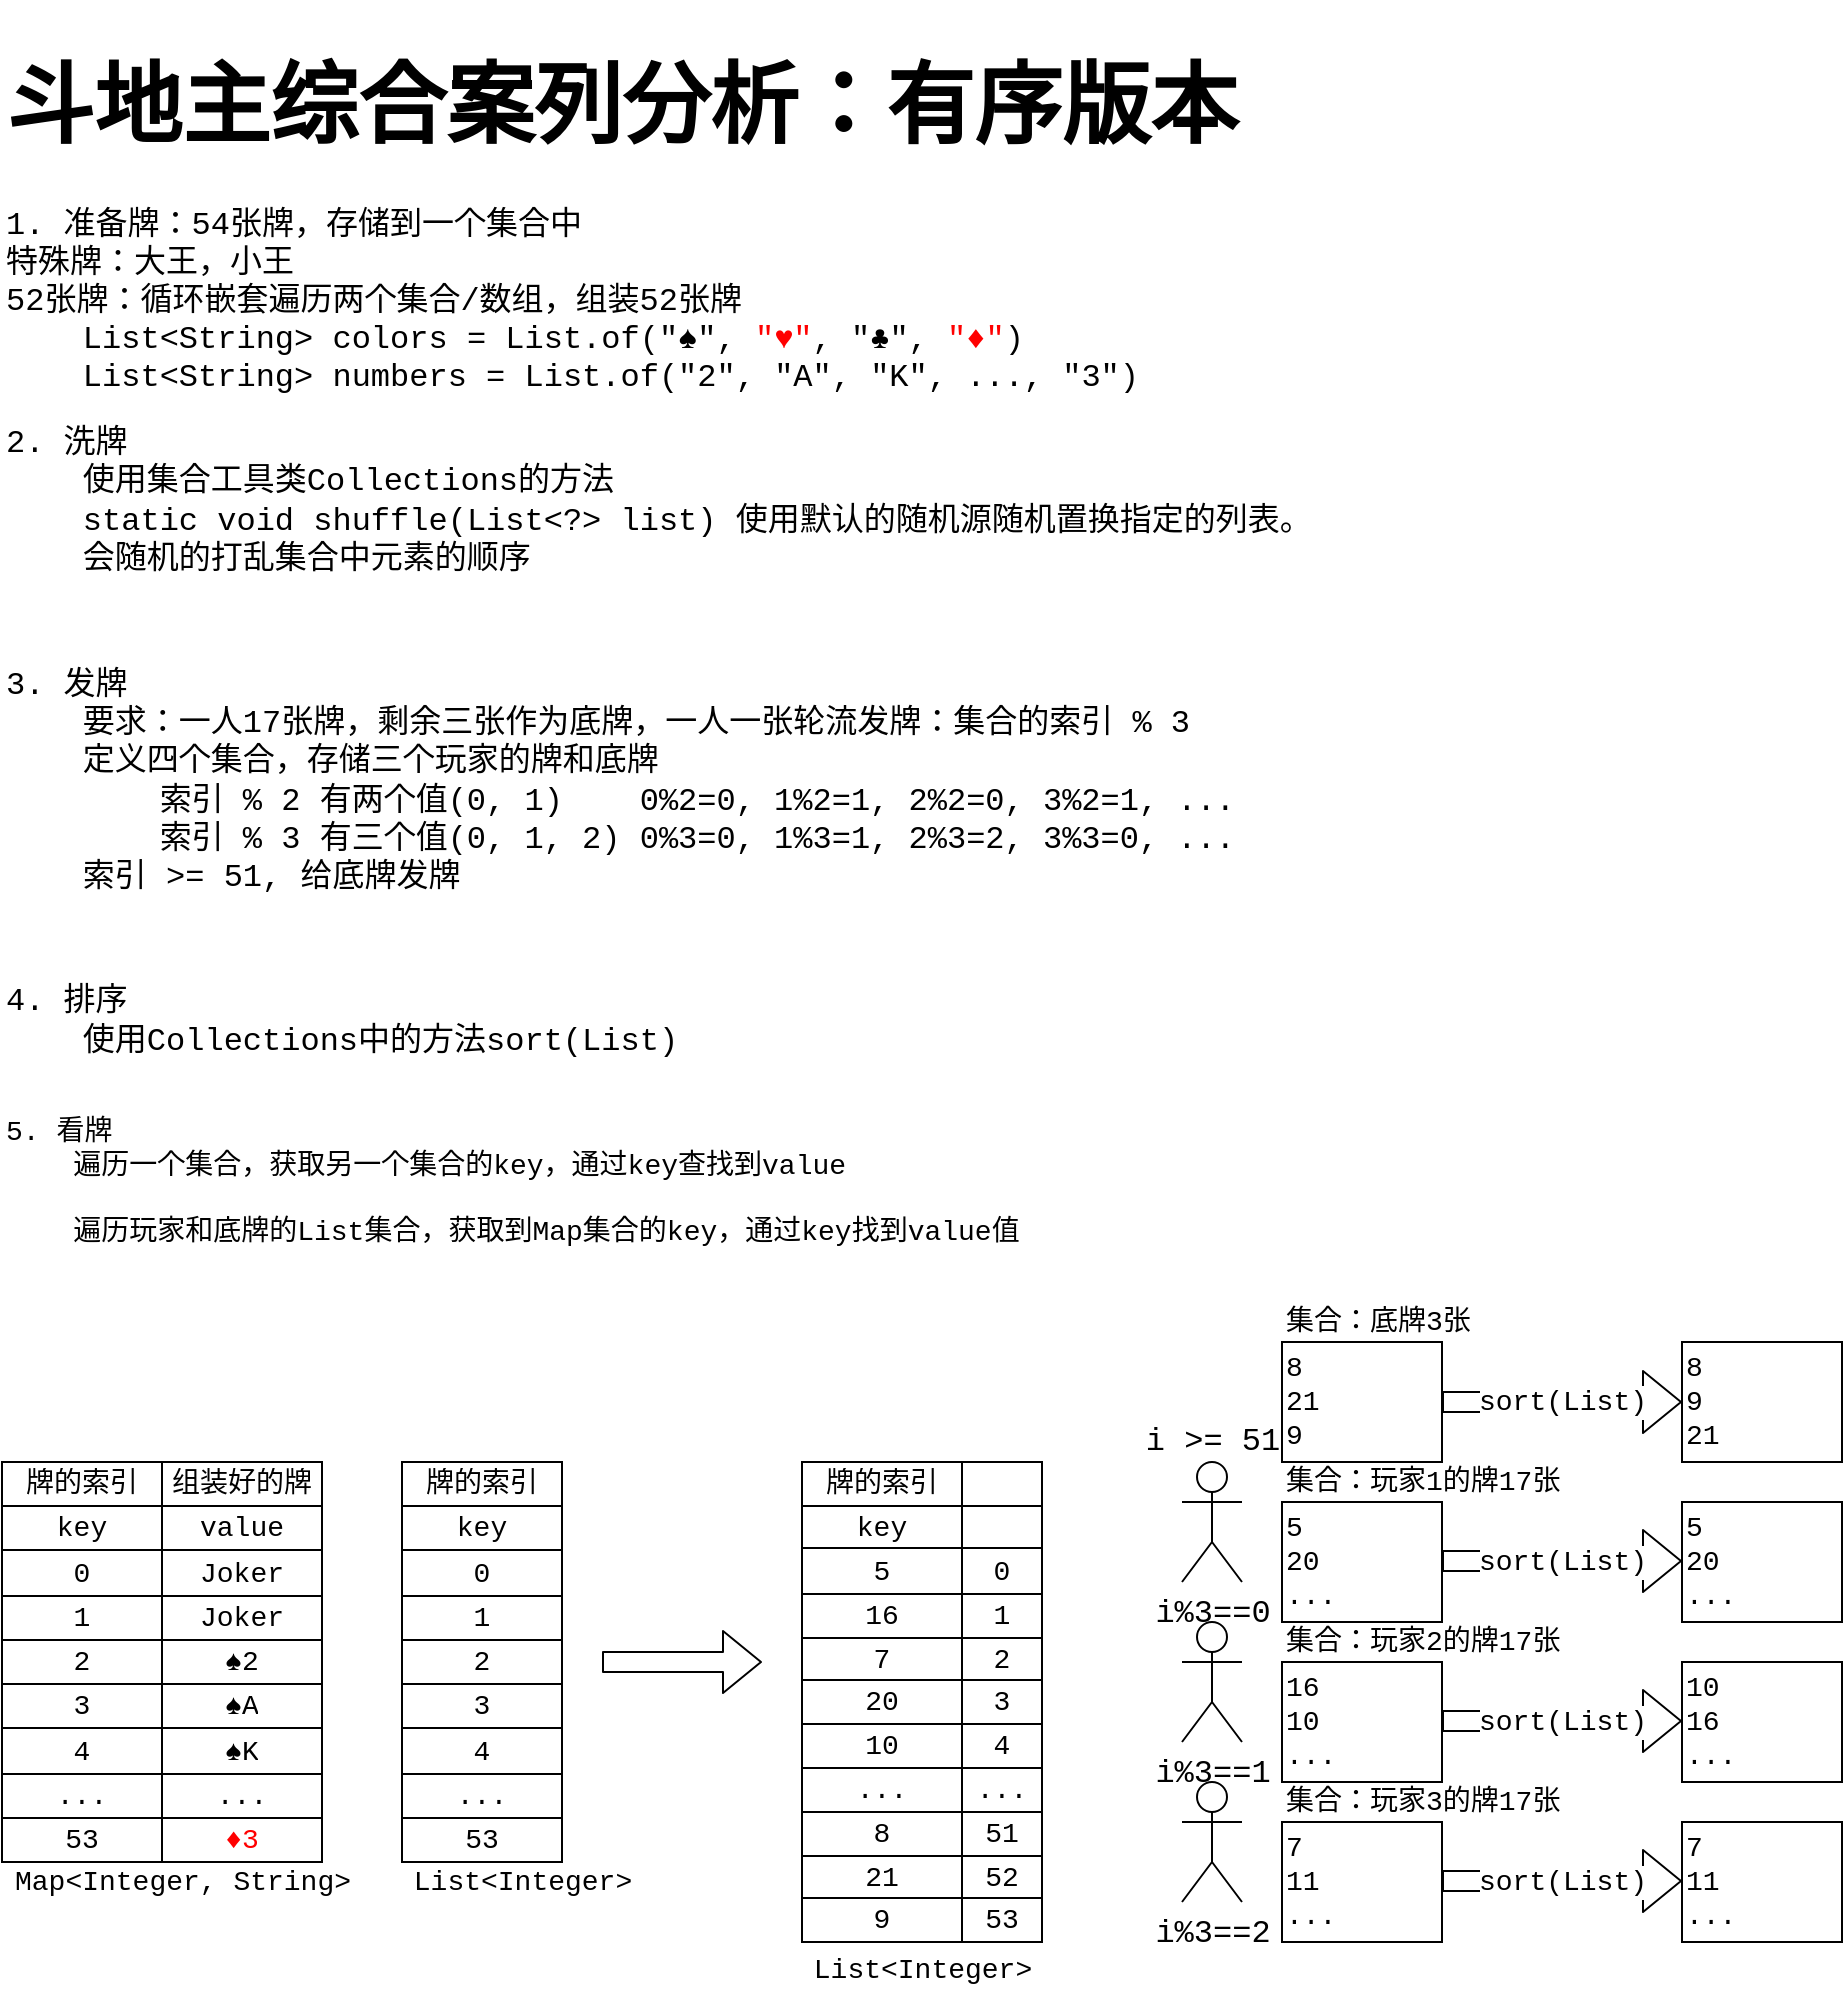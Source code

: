 <mxfile version="13.6.2" type="device"><diagram id="48zxsGtyBOkzKs_Y3Fui" name="Page-1"><mxGraphModel dx="1531" dy="1546" grid="1" gridSize="10" guides="1" tooltips="1" connect="1" arrows="1" fold="1" page="0" pageScale="1" pageWidth="1100" pageHeight="850" math="0" shadow="0"><root><mxCell id="0"/><mxCell id="1" parent="0"/><mxCell id="RJ-W_Q_6bkBDi4URtywZ-1" value="&lt;h1&gt;斗地主综合案列分析：有序版本&lt;/h1&gt;" style="text;html=1;align=left;verticalAlign=middle;resizable=0;points=[];autosize=1;fontFamily=Courier New;fontSize=22;fontStyle=1;glass=0;sketch=0;shadow=0;horizontal=1;" parent="1" vertex="1"><mxGeometry width="640" height="90" as="geometry"/></mxCell><mxCell id="RJ-W_Q_6bkBDi4URtywZ-5" value="1. 准备牌：54张牌，存储到一个集合中&lt;br&gt;特殊牌：大王，小王&lt;br&gt;52张牌：循环嵌套遍历两个集合/数组，组装52张牌&lt;br&gt;&amp;nbsp; &amp;nbsp; List&amp;lt;String&amp;gt; colors = List.of(&quot;♠&quot;,&amp;nbsp;&lt;span style=&quot;color: rgb(255 , 0 , 0)&quot;&gt;&quot;&lt;/span&gt;&lt;font color=&quot;#ff0000&quot;&gt;♥&quot;&lt;/font&gt;, &quot;♣&quot;,&amp;nbsp;&lt;span style=&quot;color: rgb(255 , 0 , 0)&quot;&gt;&quot;&lt;/span&gt;&lt;font color=&quot;#ff0000&quot;&gt;♦&quot;&lt;/font&gt;)&lt;font color=&quot;#ff0000&quot;&gt;&lt;br&gt;&lt;/font&gt;&amp;nbsp; &amp;nbsp; List&amp;lt;String&amp;gt; numbers = List.of(&quot;2&quot;, &quot;A&quot;, &quot;K&quot;, ..., &quot;3&quot;)&amp;nbsp;" style="text;html=1;align=left;verticalAlign=middle;resizable=0;points=[];autosize=1;fontSize=16;fontFamily=Courier New;horizontal=1;" parent="1" vertex="1"><mxGeometry y="90" width="590" height="100" as="geometry"/></mxCell><mxCell id="RJ-W_Q_6bkBDi4URtywZ-10" value="2. 洗牌&lt;br&gt;&amp;nbsp; &amp;nbsp; 使用集合工具类Collections的方法&lt;br&gt;&amp;nbsp; &amp;nbsp; static void shuffle​(List&amp;lt;?&amp;gt; list) 使用默认的随机源随机置换指定的列表。&lt;br&gt;&amp;nbsp; &amp;nbsp; 会随机的打乱集合中元素的顺序&amp;nbsp;&amp;nbsp;" style="text;html=1;align=left;verticalAlign=middle;resizable=0;points=[];autosize=1;fontSize=16;fontFamily=Courier New;" parent="1" vertex="1"><mxGeometry y="200" width="670" height="80" as="geometry"/></mxCell><mxCell id="RJ-W_Q_6bkBDi4URtywZ-11" value="3. 发牌&lt;br&gt;&amp;nbsp; &amp;nbsp; 要求：一人17张牌，剩余三张作为底牌，一人一张轮流发牌：集合的索引 % 3&lt;br&gt;&amp;nbsp; &amp;nbsp; 定义四个集合，存储三个玩家的牌和底牌&lt;br&gt;&amp;nbsp; &amp;nbsp; &amp;nbsp; &amp;nbsp; 索引 % 2 有两个值(0, 1)&amp;nbsp; &amp;nbsp; 0%2=0, 1%2=1, 2%2=0, 3%2=1, ...&lt;br&gt;&amp;nbsp; &amp;nbsp; &amp;nbsp; &amp;nbsp; 索引 % 3 有三个值(0, 1, 2) 0%3=0, 1%3=1, 2%3=2, 3%3=0, ...&lt;br&gt;&amp;nbsp; &amp;nbsp; 索引 &amp;gt;= 51, 给底牌发牌" style="text;html=1;align=left;verticalAlign=middle;resizable=0;points=[];autosize=1;fontSize=16;fontFamily=Courier New;" parent="1" vertex="1"><mxGeometry y="320" width="630" height="120" as="geometry"/></mxCell><mxCell id="RJ-W_Q_6bkBDi4URtywZ-19" value="i%3==0" style="shape=umlActor;verticalLabelPosition=bottom;verticalAlign=top;html=1;outlineConnect=0;rounded=0;shadow=0;glass=0;sketch=0;strokeColor=#000000;fillColor=none;gradientColor=none;fontFamily=Courier New;fontSize=16;align=center;" parent="1" vertex="1"><mxGeometry x="590" y="720" width="30" height="60" as="geometry"/></mxCell><mxCell id="RJ-W_Q_6bkBDi4URtywZ-20" value="i%3==2" style="shape=umlActor;verticalLabelPosition=bottom;verticalAlign=top;html=1;outlineConnect=0;rounded=0;shadow=0;glass=0;sketch=0;strokeColor=#000000;fillColor=none;gradientColor=none;fontFamily=Courier New;fontSize=16;align=center;" parent="1" vertex="1"><mxGeometry x="590" y="880" width="30" height="60" as="geometry"/></mxCell><mxCell id="RJ-W_Q_6bkBDi4URtywZ-21" value="i%3==1" style="shape=umlActor;verticalLabelPosition=bottom;verticalAlign=top;html=1;outlineConnect=0;rounded=0;shadow=0;glass=0;sketch=0;strokeColor=#000000;fillColor=none;gradientColor=none;fontFamily=Courier New;fontSize=16;align=center;horizontal=1;" parent="1" vertex="1"><mxGeometry x="590" y="800" width="30" height="60" as="geometry"/></mxCell><mxCell id="RJ-W_Q_6bkBDi4URtywZ-26" value="i &amp;gt;= 51" style="text;html=1;align=center;verticalAlign=middle;resizable=0;points=[];autosize=1;fontSize=16;fontFamily=Courier New;" parent="1" vertex="1"><mxGeometry x="565" y="700" width="80" height="20" as="geometry"/></mxCell><mxCell id="xlNKxjRm_NaPAkISpx3Q-31" value="Map&amp;lt;Integer, String&amp;gt;" style="text;html=1;align=center;verticalAlign=middle;resizable=0;points=[];autosize=1;fontSize=14;fontFamily=Courier New;" vertex="1" parent="1"><mxGeometry y="920" width="180" height="20" as="geometry"/></mxCell><mxCell id="xlNKxjRm_NaPAkISpx3Q-63" value="List&amp;lt;Integer&amp;gt;" style="text;html=1;align=center;verticalAlign=middle;resizable=0;points=[];autosize=1;fontSize=14;fontFamily=Courier New;" vertex="1" parent="1"><mxGeometry x="200" y="920" width="120" height="20" as="geometry"/></mxCell><mxCell id="xlNKxjRm_NaPAkISpx3Q-93" value="List&amp;lt;Integer&amp;gt;" style="text;html=1;align=center;verticalAlign=middle;resizable=0;points=[];autosize=1;fontSize=14;fontFamily=Courier New;" vertex="1" parent="1"><mxGeometry x="400" y="964" width="120" height="20" as="geometry"/></mxCell><mxCell id="xlNKxjRm_NaPAkISpx3Q-95" value="&lt;div&gt;&lt;span style=&quot;font-size: 16px&quot;&gt;4. 排序&lt;/span&gt;&lt;/div&gt;&lt;span style=&quot;font-size: 16px&quot;&gt;&amp;nbsp; &amp;nbsp; 使用Collections中的方法sort(List)&lt;/span&gt;" style="text;html=1;align=left;verticalAlign=middle;resizable=0;points=[];autosize=1;fontSize=14;fontFamily=Courier New;" vertex="1" parent="1"><mxGeometry y="480" width="350" height="40" as="geometry"/></mxCell><mxCell id="xlNKxjRm_NaPAkISpx3Q-96" value="" style="shape=flexArrow;endArrow=classic;html=1;fontFamily=Courier New;fontSize=14;" edge="1" parent="1"><mxGeometry width="50" height="50" relative="1" as="geometry"><mxPoint x="300" y="820" as="sourcePoint"/><mxPoint x="380" y="820" as="targetPoint"/></mxGeometry></mxCell><mxCell id="xlNKxjRm_NaPAkISpx3Q-98" value="8&lt;br&gt;21&lt;br&gt;9" style="rounded=0;whiteSpace=wrap;html=1;fontFamily=Courier New;fontSize=14;align=left;" vertex="1" parent="1"><mxGeometry x="640" y="660" width="80" height="60" as="geometry"/></mxCell><mxCell id="xlNKxjRm_NaPAkISpx3Q-105" value="5&lt;br&gt;20&lt;br&gt;..." style="rounded=0;whiteSpace=wrap;html=1;fontFamily=Courier New;fontSize=14;align=left;" vertex="1" parent="1"><mxGeometry x="640" y="740" width="80" height="60" as="geometry"/></mxCell><mxCell id="xlNKxjRm_NaPAkISpx3Q-106" value="16&lt;br&gt;10&lt;br&gt;..." style="rounded=0;whiteSpace=wrap;html=1;fontFamily=Courier New;fontSize=14;align=left;" vertex="1" parent="1"><mxGeometry x="640" y="820" width="80" height="60" as="geometry"/></mxCell><mxCell id="xlNKxjRm_NaPAkISpx3Q-107" value="7&lt;br&gt;11&lt;br&gt;..." style="rounded=0;whiteSpace=wrap;html=1;fontFamily=Courier New;fontSize=14;align=left;" vertex="1" parent="1"><mxGeometry x="640" y="900" width="80" height="60" as="geometry"/></mxCell><mxCell id="xlNKxjRm_NaPAkISpx3Q-108" value="集合：底牌3张" style="text;html=1;align=left;verticalAlign=middle;resizable=0;points=[];autosize=1;fontSize=14;fontFamily=Courier New;" vertex="1" parent="1"><mxGeometry x="640" y="640" width="110" height="20" as="geometry"/></mxCell><mxCell id="xlNKxjRm_NaPAkISpx3Q-109" value="集合：玩家1的牌17张" style="text;html=1;align=left;verticalAlign=middle;resizable=0;points=[];autosize=1;fontSize=14;fontFamily=Courier New;" vertex="1" parent="1"><mxGeometry x="640" y="720" width="150" height="20" as="geometry"/></mxCell><mxCell id="xlNKxjRm_NaPAkISpx3Q-110" value="集合：玩家2的牌17张" style="text;html=1;align=left;verticalAlign=middle;resizable=0;points=[];autosize=1;fontSize=14;fontFamily=Courier New;" vertex="1" parent="1"><mxGeometry x="640" y="800" width="150" height="20" as="geometry"/></mxCell><mxCell id="xlNKxjRm_NaPAkISpx3Q-111" value="集合：玩家3的牌17张" style="text;html=1;align=left;verticalAlign=middle;resizable=0;points=[];autosize=1;fontSize=14;fontFamily=Courier New;" vertex="1" parent="1"><mxGeometry x="640" y="880" width="150" height="20" as="geometry"/></mxCell><mxCell id="xlNKxjRm_NaPAkISpx3Q-112" value="8&lt;br&gt;9&lt;br&gt;21" style="rounded=0;whiteSpace=wrap;html=1;fontFamily=Courier New;fontSize=14;align=left;" vertex="1" parent="1"><mxGeometry x="840" y="660" width="80" height="60" as="geometry"/></mxCell><mxCell id="xlNKxjRm_NaPAkISpx3Q-113" value="5&lt;br&gt;20&lt;br&gt;..." style="rounded=0;whiteSpace=wrap;html=1;fontFamily=Courier New;fontSize=14;align=left;" vertex="1" parent="1"><mxGeometry x="840" y="740" width="80" height="60" as="geometry"/></mxCell><mxCell id="xlNKxjRm_NaPAkISpx3Q-114" value="10&lt;br&gt;16&lt;br&gt;..." style="rounded=0;whiteSpace=wrap;html=1;fontFamily=Courier New;fontSize=14;align=left;" vertex="1" parent="1"><mxGeometry x="840" y="820" width="80" height="60" as="geometry"/></mxCell><mxCell id="xlNKxjRm_NaPAkISpx3Q-115" value="7&lt;br&gt;11&lt;br&gt;..." style="rounded=0;whiteSpace=wrap;html=1;fontFamily=Courier New;fontSize=14;align=left;" vertex="1" parent="1"><mxGeometry x="840" y="900" width="80" height="60" as="geometry"/></mxCell><mxCell id="xlNKxjRm_NaPAkISpx3Q-116" value="sort(List)" style="shape=flexArrow;endArrow=classic;html=1;fontFamily=Courier New;fontSize=14;exitX=1;exitY=0.5;exitDx=0;exitDy=0;entryX=0;entryY=0.5;entryDx=0;entryDy=0;" edge="1" parent="1" source="xlNKxjRm_NaPAkISpx3Q-98" target="xlNKxjRm_NaPAkISpx3Q-112"><mxGeometry width="50" height="50" relative="1" as="geometry"><mxPoint x="760" y="720" as="sourcePoint"/><mxPoint x="810" y="670" as="targetPoint"/></mxGeometry></mxCell><mxCell id="xlNKxjRm_NaPAkISpx3Q-118" value="sort(List)" style="shape=flexArrow;endArrow=classic;html=1;fontFamily=Courier New;fontSize=14;exitX=1;exitY=0.5;exitDx=0;exitDy=0;entryX=0;entryY=0.5;entryDx=0;entryDy=0;" edge="1" parent="1"><mxGeometry width="50" height="50" relative="1" as="geometry"><mxPoint x="720" y="769.5" as="sourcePoint"/><mxPoint x="840" y="769.5" as="targetPoint"/></mxGeometry></mxCell><mxCell id="xlNKxjRm_NaPAkISpx3Q-119" value="sort(List)" style="shape=flexArrow;endArrow=classic;html=1;fontFamily=Courier New;fontSize=14;exitX=1;exitY=0.5;exitDx=0;exitDy=0;entryX=0;entryY=0.5;entryDx=0;entryDy=0;" edge="1" parent="1"><mxGeometry width="50" height="50" relative="1" as="geometry"><mxPoint x="720" y="849.5" as="sourcePoint"/><mxPoint x="840" y="849.5" as="targetPoint"/></mxGeometry></mxCell><mxCell id="xlNKxjRm_NaPAkISpx3Q-120" value="sort(List)" style="shape=flexArrow;endArrow=classic;html=1;fontFamily=Courier New;fontSize=14;exitX=1;exitY=0.5;exitDx=0;exitDy=0;entryX=0;entryY=0.5;entryDx=0;entryDy=0;" edge="1" parent="1"><mxGeometry width="50" height="50" relative="1" as="geometry"><mxPoint x="720" y="929.5" as="sourcePoint"/><mxPoint x="840" y="929.5" as="targetPoint"/></mxGeometry></mxCell><mxCell id="xlNKxjRm_NaPAkISpx3Q-124" value="&lt;div&gt;&lt;span&gt;5. 看牌&lt;/span&gt;&lt;/div&gt;&lt;div&gt;&lt;span&gt;&amp;nbsp; &amp;nbsp; 遍历一个集合，获取另一个集合的key，通过key查找到value&lt;/span&gt;&lt;/div&gt;&lt;div&gt;&lt;span&gt;&lt;br&gt;&lt;/span&gt;&lt;/div&gt;&lt;div&gt;&amp;nbsp; &amp;nbsp; 遍历玩家和底牌的List集合，获取到Map集合的key，通过key找到value值&lt;/div&gt;" style="text;html=1;align=left;verticalAlign=middle;resizable=0;points=[];autosize=1;fontSize=14;fontFamily=Courier New;" vertex="1" parent="1"><mxGeometry y="545" width="520" height="70" as="geometry"/></mxCell><mxCell id="xlNKxjRm_NaPAkISpx3Q-3" value="" style="shape=table;html=1;whiteSpace=wrap;startSize=0;container=1;collapsible=0;childLayout=tableLayout;fontFamily=Courier New;" vertex="1" parent="1"><mxGeometry y="720" width="160" height="200" as="geometry"/></mxCell><mxCell id="xlNKxjRm_NaPAkISpx3Q-4" value="" style="shape=partialRectangle;html=1;whiteSpace=wrap;collapsible=0;dropTarget=0;pointerEvents=0;fillColor=none;top=0;left=0;bottom=0;right=0;points=[[0,0.5],[1,0.5]];portConstraint=eastwest;" vertex="1" parent="xlNKxjRm_NaPAkISpx3Q-3"><mxGeometry width="160" height="22" as="geometry"/></mxCell><mxCell id="xlNKxjRm_NaPAkISpx3Q-5" value="牌的索引" style="shape=partialRectangle;html=1;whiteSpace=wrap;connectable=0;overflow=hidden;fillColor=none;top=0;left=0;bottom=0;right=0;fontFamily=Courier New;fontSize=14;" vertex="1" parent="xlNKxjRm_NaPAkISpx3Q-4"><mxGeometry width="80" height="22" as="geometry"/></mxCell><mxCell id="xlNKxjRm_NaPAkISpx3Q-22" value="组装好的牌" style="shape=partialRectangle;html=1;whiteSpace=wrap;connectable=0;overflow=hidden;fillColor=none;top=0;left=0;bottom=0;right=0;fontFamily=Courier New;fontSize=14;" vertex="1" parent="xlNKxjRm_NaPAkISpx3Q-4"><mxGeometry x="80" width="80" height="22" as="geometry"/></mxCell><mxCell id="xlNKxjRm_NaPAkISpx3Q-6" value="" style="shape=partialRectangle;html=1;whiteSpace=wrap;collapsible=0;dropTarget=0;pointerEvents=0;fillColor=none;top=0;left=0;bottom=0;right=0;points=[[0,0.5],[1,0.5]];portConstraint=eastwest;" vertex="1" parent="xlNKxjRm_NaPAkISpx3Q-3"><mxGeometry y="22" width="160" height="22" as="geometry"/></mxCell><mxCell id="xlNKxjRm_NaPAkISpx3Q-7" value="key" style="shape=partialRectangle;html=1;whiteSpace=wrap;connectable=0;overflow=hidden;fillColor=none;top=0;left=0;bottom=0;right=0;fontFamily=Courier New;fontSize=14;" vertex="1" parent="xlNKxjRm_NaPAkISpx3Q-6"><mxGeometry width="80" height="22" as="geometry"/></mxCell><mxCell id="xlNKxjRm_NaPAkISpx3Q-23" value="value" style="shape=partialRectangle;html=1;whiteSpace=wrap;connectable=0;overflow=hidden;fillColor=none;top=0;left=0;bottom=0;right=0;fontFamily=Courier New;fontSize=14;" vertex="1" parent="xlNKxjRm_NaPAkISpx3Q-6"><mxGeometry x="80" width="80" height="22" as="geometry"/></mxCell><mxCell id="xlNKxjRm_NaPAkISpx3Q-8" value="" style="shape=partialRectangle;html=1;whiteSpace=wrap;collapsible=0;dropTarget=0;pointerEvents=0;fillColor=none;top=0;left=0;bottom=0;right=0;points=[[0,0.5],[1,0.5]];portConstraint=eastwest;" vertex="1" parent="xlNKxjRm_NaPAkISpx3Q-3"><mxGeometry y="44" width="160" height="23" as="geometry"/></mxCell><mxCell id="xlNKxjRm_NaPAkISpx3Q-9" value="&lt;span style=&quot;font-size: 14px;&quot;&gt;0&lt;/span&gt;" style="shape=partialRectangle;html=1;whiteSpace=wrap;connectable=0;overflow=hidden;fillColor=none;top=0;left=0;bottom=0;right=0;fontFamily=Courier New;fontSize=14;" vertex="1" parent="xlNKxjRm_NaPAkISpx3Q-8"><mxGeometry width="80" height="23" as="geometry"/></mxCell><mxCell id="xlNKxjRm_NaPAkISpx3Q-24" value="Joker" style="shape=partialRectangle;html=1;whiteSpace=wrap;connectable=0;overflow=hidden;fillColor=none;top=0;left=0;bottom=0;right=0;fontFamily=Courier New;fontSize=14;" vertex="1" parent="xlNKxjRm_NaPAkISpx3Q-8"><mxGeometry x="80" width="80" height="23" as="geometry"/></mxCell><mxCell id="xlNKxjRm_NaPAkISpx3Q-10" value="" style="shape=partialRectangle;html=1;whiteSpace=wrap;collapsible=0;dropTarget=0;pointerEvents=0;fillColor=none;top=0;left=0;bottom=0;right=0;points=[[0,0.5],[1,0.5]];portConstraint=eastwest;" vertex="1" parent="xlNKxjRm_NaPAkISpx3Q-3"><mxGeometry y="67" width="160" height="22" as="geometry"/></mxCell><mxCell id="xlNKxjRm_NaPAkISpx3Q-11" value="&lt;font style=&quot;font-size: 14px;&quot;&gt;&lt;span style=&quot;font-size: 14px;&quot;&gt;1&lt;/span&gt;&lt;/font&gt;" style="shape=partialRectangle;html=1;whiteSpace=wrap;connectable=0;overflow=hidden;fillColor=none;top=0;left=0;bottom=0;right=0;fontFamily=Courier New;fontSize=14;" vertex="1" parent="xlNKxjRm_NaPAkISpx3Q-10"><mxGeometry width="80" height="22" as="geometry"/></mxCell><mxCell id="xlNKxjRm_NaPAkISpx3Q-25" value="Joker" style="shape=partialRectangle;html=1;whiteSpace=wrap;connectable=0;overflow=hidden;fillColor=none;top=0;left=0;bottom=0;right=0;fontFamily=Courier New;fontSize=14;" vertex="1" parent="xlNKxjRm_NaPAkISpx3Q-10"><mxGeometry x="80" width="80" height="22" as="geometry"/></mxCell><mxCell id="xlNKxjRm_NaPAkISpx3Q-12" value="" style="shape=partialRectangle;html=1;whiteSpace=wrap;collapsible=0;dropTarget=0;pointerEvents=0;fillColor=none;top=0;left=0;bottom=0;right=0;points=[[0,0.5],[1,0.5]];portConstraint=eastwest;" vertex="1" parent="xlNKxjRm_NaPAkISpx3Q-3"><mxGeometry y="89" width="160" height="22" as="geometry"/></mxCell><mxCell id="xlNKxjRm_NaPAkISpx3Q-13" value="2" style="shape=partialRectangle;html=1;whiteSpace=wrap;connectable=0;overflow=hidden;fillColor=none;top=0;left=0;bottom=0;right=0;fontFamily=Courier New;fontSize=14;" vertex="1" parent="xlNKxjRm_NaPAkISpx3Q-12"><mxGeometry width="80" height="22" as="geometry"/></mxCell><mxCell id="xlNKxjRm_NaPAkISpx3Q-26" value="&lt;span style=&quot;font-size: 14px; text-align: left;&quot;&gt;♠2&lt;/span&gt;" style="shape=partialRectangle;html=1;whiteSpace=wrap;connectable=0;overflow=hidden;fillColor=none;top=0;left=0;bottom=0;right=0;fontFamily=Courier New;fontSize=14;" vertex="1" parent="xlNKxjRm_NaPAkISpx3Q-12"><mxGeometry x="80" width="80" height="22" as="geometry"/></mxCell><mxCell id="xlNKxjRm_NaPAkISpx3Q-14" value="" style="shape=partialRectangle;html=1;whiteSpace=wrap;collapsible=0;dropTarget=0;pointerEvents=0;fillColor=none;top=0;left=0;bottom=0;right=0;points=[[0,0.5],[1,0.5]];portConstraint=eastwest;" vertex="1" parent="xlNKxjRm_NaPAkISpx3Q-3"><mxGeometry y="111" width="160" height="22" as="geometry"/></mxCell><mxCell id="xlNKxjRm_NaPAkISpx3Q-15" value="3" style="shape=partialRectangle;html=1;whiteSpace=wrap;connectable=0;overflow=hidden;fillColor=none;top=0;left=0;bottom=0;right=0;fontFamily=Courier New;fontSize=14;" vertex="1" parent="xlNKxjRm_NaPAkISpx3Q-14"><mxGeometry width="80" height="22" as="geometry"/></mxCell><mxCell id="xlNKxjRm_NaPAkISpx3Q-27" value="&lt;span style=&quot;font-size: 14px; text-align: left;&quot;&gt;♠A&lt;/span&gt;" style="shape=partialRectangle;html=1;whiteSpace=wrap;connectable=0;overflow=hidden;fillColor=none;top=0;left=0;bottom=0;right=0;fontFamily=Courier New;fontSize=14;" vertex="1" parent="xlNKxjRm_NaPAkISpx3Q-14"><mxGeometry x="80" width="80" height="22" as="geometry"/></mxCell><mxCell id="xlNKxjRm_NaPAkISpx3Q-16" value="" style="shape=partialRectangle;html=1;whiteSpace=wrap;collapsible=0;dropTarget=0;pointerEvents=0;fillColor=none;top=0;left=0;bottom=0;right=0;points=[[0,0.5],[1,0.5]];portConstraint=eastwest;" vertex="1" parent="xlNKxjRm_NaPAkISpx3Q-3"><mxGeometry y="133" width="160" height="23" as="geometry"/></mxCell><mxCell id="xlNKxjRm_NaPAkISpx3Q-17" value="4" style="shape=partialRectangle;html=1;whiteSpace=wrap;connectable=0;overflow=hidden;fillColor=none;top=0;left=0;bottom=0;right=0;fontFamily=Courier New;fontSize=14;" vertex="1" parent="xlNKxjRm_NaPAkISpx3Q-16"><mxGeometry width="80" height="23" as="geometry"/></mxCell><mxCell id="xlNKxjRm_NaPAkISpx3Q-28" value="&lt;span style=&quot;font-size: 14px; text-align: left;&quot;&gt;♠K&lt;/span&gt;" style="shape=partialRectangle;html=1;whiteSpace=wrap;connectable=0;overflow=hidden;fillColor=none;top=0;left=0;bottom=0;right=0;fontFamily=Courier New;fontSize=14;" vertex="1" parent="xlNKxjRm_NaPAkISpx3Q-16"><mxGeometry x="80" width="80" height="23" as="geometry"/></mxCell><mxCell id="xlNKxjRm_NaPAkISpx3Q-18" value="" style="shape=partialRectangle;html=1;whiteSpace=wrap;collapsible=0;dropTarget=0;pointerEvents=0;fillColor=none;top=0;left=0;bottom=0;right=0;points=[[0,0.5],[1,0.5]];portConstraint=eastwest;" vertex="1" parent="xlNKxjRm_NaPAkISpx3Q-3"><mxGeometry y="156" width="160" height="22" as="geometry"/></mxCell><mxCell id="xlNKxjRm_NaPAkISpx3Q-19" value="..." style="shape=partialRectangle;html=1;whiteSpace=wrap;connectable=0;overflow=hidden;fillColor=none;top=0;left=0;bottom=0;right=0;fontFamily=Courier New;fontSize=14;" vertex="1" parent="xlNKxjRm_NaPAkISpx3Q-18"><mxGeometry width="80" height="22" as="geometry"/></mxCell><mxCell id="xlNKxjRm_NaPAkISpx3Q-29" value="..." style="shape=partialRectangle;html=1;whiteSpace=wrap;connectable=0;overflow=hidden;fillColor=none;top=0;left=0;bottom=0;right=0;fontFamily=Courier New;fontSize=14;" vertex="1" parent="xlNKxjRm_NaPAkISpx3Q-18"><mxGeometry x="80" width="80" height="22" as="geometry"/></mxCell><mxCell id="xlNKxjRm_NaPAkISpx3Q-20" value="" style="shape=partialRectangle;html=1;whiteSpace=wrap;collapsible=0;dropTarget=0;pointerEvents=0;fillColor=none;top=0;left=0;bottom=0;right=0;points=[[0,0.5],[1,0.5]];portConstraint=eastwest;" vertex="1" parent="xlNKxjRm_NaPAkISpx3Q-3"><mxGeometry y="178" width="160" height="22" as="geometry"/></mxCell><mxCell id="xlNKxjRm_NaPAkISpx3Q-21" value="53" style="shape=partialRectangle;html=1;whiteSpace=wrap;connectable=0;overflow=hidden;fillColor=none;top=0;left=0;bottom=0;right=0;fontFamily=Courier New;fontSize=14;" vertex="1" parent="xlNKxjRm_NaPAkISpx3Q-20"><mxGeometry width="80" height="22" as="geometry"/></mxCell><mxCell id="xlNKxjRm_NaPAkISpx3Q-30" value="&lt;span style=&quot;font-size: 14px; text-align: left;&quot;&gt;&lt;font color=&quot;#ff0000&quot; style=&quot;font-size: 14px;&quot;&gt;♦3&lt;/font&gt;&lt;/span&gt;" style="shape=partialRectangle;html=1;whiteSpace=wrap;connectable=0;overflow=hidden;fillColor=none;top=0;left=0;bottom=0;right=0;fontFamily=Courier New;fontSize=14;" vertex="1" parent="xlNKxjRm_NaPAkISpx3Q-20"><mxGeometry x="80" width="80" height="22" as="geometry"/></mxCell><mxCell id="xlNKxjRm_NaPAkISpx3Q-35" value="" style="shape=table;html=1;whiteSpace=wrap;startSize=0;container=1;collapsible=0;childLayout=tableLayout;fontFamily=Courier New;" vertex="1" parent="1"><mxGeometry x="200" y="720" width="80" height="200" as="geometry"/></mxCell><mxCell id="xlNKxjRm_NaPAkISpx3Q-36" value="" style="shape=partialRectangle;html=1;whiteSpace=wrap;collapsible=0;dropTarget=0;pointerEvents=0;fillColor=none;top=0;left=0;bottom=0;right=0;points=[[0,0.5],[1,0.5]];portConstraint=eastwest;" vertex="1" parent="xlNKxjRm_NaPAkISpx3Q-35"><mxGeometry width="80" height="22" as="geometry"/></mxCell><mxCell id="xlNKxjRm_NaPAkISpx3Q-37" value="牌的索引" style="shape=partialRectangle;html=1;whiteSpace=wrap;connectable=0;overflow=hidden;fillColor=none;top=0;left=0;bottom=0;right=0;fontFamily=Courier New;fontSize=14;" vertex="1" parent="xlNKxjRm_NaPAkISpx3Q-36"><mxGeometry width="80" height="22" as="geometry"/></mxCell><mxCell id="xlNKxjRm_NaPAkISpx3Q-39" value="" style="shape=partialRectangle;html=1;whiteSpace=wrap;collapsible=0;dropTarget=0;pointerEvents=0;fillColor=none;top=0;left=0;bottom=0;right=0;points=[[0,0.5],[1,0.5]];portConstraint=eastwest;" vertex="1" parent="xlNKxjRm_NaPAkISpx3Q-35"><mxGeometry y="22" width="80" height="22" as="geometry"/></mxCell><mxCell id="xlNKxjRm_NaPAkISpx3Q-40" value="key" style="shape=partialRectangle;html=1;whiteSpace=wrap;connectable=0;overflow=hidden;fillColor=none;top=0;left=0;bottom=0;right=0;fontFamily=Courier New;fontSize=14;" vertex="1" parent="xlNKxjRm_NaPAkISpx3Q-39"><mxGeometry width="80" height="22" as="geometry"/></mxCell><mxCell id="xlNKxjRm_NaPAkISpx3Q-42" value="" style="shape=partialRectangle;html=1;whiteSpace=wrap;collapsible=0;dropTarget=0;pointerEvents=0;fillColor=none;top=0;left=0;bottom=0;right=0;points=[[0,0.5],[1,0.5]];portConstraint=eastwest;" vertex="1" parent="xlNKxjRm_NaPAkISpx3Q-35"><mxGeometry y="44" width="80" height="23" as="geometry"/></mxCell><mxCell id="xlNKxjRm_NaPAkISpx3Q-43" value="&lt;span style=&quot;font-size: 14px;&quot;&gt;0&lt;/span&gt;" style="shape=partialRectangle;html=1;whiteSpace=wrap;connectable=0;overflow=hidden;fillColor=none;top=0;left=0;bottom=0;right=0;fontFamily=Courier New;fontSize=14;" vertex="1" parent="xlNKxjRm_NaPAkISpx3Q-42"><mxGeometry width="80" height="23" as="geometry"/></mxCell><mxCell id="xlNKxjRm_NaPAkISpx3Q-45" value="" style="shape=partialRectangle;html=1;whiteSpace=wrap;collapsible=0;dropTarget=0;pointerEvents=0;fillColor=none;top=0;left=0;bottom=0;right=0;points=[[0,0.5],[1,0.5]];portConstraint=eastwest;" vertex="1" parent="xlNKxjRm_NaPAkISpx3Q-35"><mxGeometry y="67" width="80" height="22" as="geometry"/></mxCell><mxCell id="xlNKxjRm_NaPAkISpx3Q-46" value="&lt;font style=&quot;font-size: 14px;&quot;&gt;&lt;span style=&quot;font-size: 14px;&quot;&gt;1&lt;/span&gt;&lt;/font&gt;" style="shape=partialRectangle;html=1;whiteSpace=wrap;connectable=0;overflow=hidden;fillColor=none;top=0;left=0;bottom=0;right=0;fontFamily=Courier New;fontSize=14;" vertex="1" parent="xlNKxjRm_NaPAkISpx3Q-45"><mxGeometry width="80" height="22" as="geometry"/></mxCell><mxCell id="xlNKxjRm_NaPAkISpx3Q-48" value="" style="shape=partialRectangle;html=1;whiteSpace=wrap;collapsible=0;dropTarget=0;pointerEvents=0;fillColor=none;top=0;left=0;bottom=0;right=0;points=[[0,0.5],[1,0.5]];portConstraint=eastwest;" vertex="1" parent="xlNKxjRm_NaPAkISpx3Q-35"><mxGeometry y="89" width="80" height="22" as="geometry"/></mxCell><mxCell id="xlNKxjRm_NaPAkISpx3Q-49" value="2" style="shape=partialRectangle;html=1;whiteSpace=wrap;connectable=0;overflow=hidden;fillColor=none;top=0;left=0;bottom=0;right=0;fontFamily=Courier New;fontSize=14;" vertex="1" parent="xlNKxjRm_NaPAkISpx3Q-48"><mxGeometry width="80" height="22" as="geometry"/></mxCell><mxCell id="xlNKxjRm_NaPAkISpx3Q-51" value="" style="shape=partialRectangle;html=1;whiteSpace=wrap;collapsible=0;dropTarget=0;pointerEvents=0;fillColor=none;top=0;left=0;bottom=0;right=0;points=[[0,0.5],[1,0.5]];portConstraint=eastwest;" vertex="1" parent="xlNKxjRm_NaPAkISpx3Q-35"><mxGeometry y="111" width="80" height="22" as="geometry"/></mxCell><mxCell id="xlNKxjRm_NaPAkISpx3Q-52" value="3" style="shape=partialRectangle;html=1;whiteSpace=wrap;connectable=0;overflow=hidden;fillColor=none;top=0;left=0;bottom=0;right=0;fontFamily=Courier New;fontSize=14;" vertex="1" parent="xlNKxjRm_NaPAkISpx3Q-51"><mxGeometry width="80" height="22" as="geometry"/></mxCell><mxCell id="xlNKxjRm_NaPAkISpx3Q-54" value="" style="shape=partialRectangle;html=1;whiteSpace=wrap;collapsible=0;dropTarget=0;pointerEvents=0;fillColor=none;top=0;left=0;bottom=0;right=0;points=[[0,0.5],[1,0.5]];portConstraint=eastwest;" vertex="1" parent="xlNKxjRm_NaPAkISpx3Q-35"><mxGeometry y="133" width="80" height="23" as="geometry"/></mxCell><mxCell id="xlNKxjRm_NaPAkISpx3Q-55" value="4" style="shape=partialRectangle;html=1;whiteSpace=wrap;connectable=0;overflow=hidden;fillColor=none;top=0;left=0;bottom=0;right=0;fontFamily=Courier New;fontSize=14;" vertex="1" parent="xlNKxjRm_NaPAkISpx3Q-54"><mxGeometry width="80" height="23" as="geometry"/></mxCell><mxCell id="xlNKxjRm_NaPAkISpx3Q-57" value="" style="shape=partialRectangle;html=1;whiteSpace=wrap;collapsible=0;dropTarget=0;pointerEvents=0;fillColor=none;top=0;left=0;bottom=0;right=0;points=[[0,0.5],[1,0.5]];portConstraint=eastwest;" vertex="1" parent="xlNKxjRm_NaPAkISpx3Q-35"><mxGeometry y="156" width="80" height="22" as="geometry"/></mxCell><mxCell id="xlNKxjRm_NaPAkISpx3Q-58" value="..." style="shape=partialRectangle;html=1;whiteSpace=wrap;connectable=0;overflow=hidden;fillColor=none;top=0;left=0;bottom=0;right=0;fontFamily=Courier New;fontSize=14;" vertex="1" parent="xlNKxjRm_NaPAkISpx3Q-57"><mxGeometry width="80" height="22" as="geometry"/></mxCell><mxCell id="xlNKxjRm_NaPAkISpx3Q-60" value="" style="shape=partialRectangle;html=1;whiteSpace=wrap;collapsible=0;dropTarget=0;pointerEvents=0;fillColor=none;top=0;left=0;bottom=0;right=0;points=[[0,0.5],[1,0.5]];portConstraint=eastwest;" vertex="1" parent="xlNKxjRm_NaPAkISpx3Q-35"><mxGeometry y="178" width="80" height="22" as="geometry"/></mxCell><mxCell id="xlNKxjRm_NaPAkISpx3Q-61" value="53" style="shape=partialRectangle;html=1;whiteSpace=wrap;connectable=0;overflow=hidden;fillColor=none;top=0;left=0;bottom=0;right=0;fontFamily=Courier New;fontSize=14;" vertex="1" parent="xlNKxjRm_NaPAkISpx3Q-60"><mxGeometry width="80" height="22" as="geometry"/></mxCell><mxCell id="xlNKxjRm_NaPAkISpx3Q-64" value="" style="shape=table;html=1;whiteSpace=wrap;startSize=0;container=1;collapsible=0;childLayout=tableLayout;fontFamily=Courier New;" vertex="1" parent="1"><mxGeometry x="400" y="720" width="120" height="240" as="geometry"/></mxCell><mxCell id="xlNKxjRm_NaPAkISpx3Q-65" value="" style="shape=partialRectangle;html=1;whiteSpace=wrap;collapsible=0;dropTarget=0;pointerEvents=0;fillColor=none;top=0;left=0;bottom=0;right=0;points=[[0,0.5],[1,0.5]];portConstraint=eastwest;" vertex="1" parent="xlNKxjRm_NaPAkISpx3Q-64"><mxGeometry width="120" height="22" as="geometry"/></mxCell><mxCell id="xlNKxjRm_NaPAkISpx3Q-66" value="牌的索引" style="shape=partialRectangle;html=1;whiteSpace=wrap;connectable=0;overflow=hidden;fillColor=none;top=0;left=0;bottom=0;right=0;fontFamily=Courier New;fontSize=14;" vertex="1" parent="xlNKxjRm_NaPAkISpx3Q-65"><mxGeometry width="80" height="22" as="geometry"/></mxCell><mxCell id="xlNKxjRm_NaPAkISpx3Q-84" style="shape=partialRectangle;html=1;whiteSpace=wrap;connectable=0;overflow=hidden;fillColor=none;top=0;left=0;bottom=0;right=0;fontFamily=Courier New;fontSize=14;" vertex="1" parent="xlNKxjRm_NaPAkISpx3Q-65"><mxGeometry x="80" width="40" height="22" as="geometry"/></mxCell><mxCell id="xlNKxjRm_NaPAkISpx3Q-67" value="" style="shape=partialRectangle;html=1;whiteSpace=wrap;collapsible=0;dropTarget=0;pointerEvents=0;fillColor=none;top=0;left=0;bottom=0;right=0;points=[[0,0.5],[1,0.5]];portConstraint=eastwest;" vertex="1" parent="xlNKxjRm_NaPAkISpx3Q-64"><mxGeometry y="22" width="120" height="21" as="geometry"/></mxCell><mxCell id="xlNKxjRm_NaPAkISpx3Q-68" value="key" style="shape=partialRectangle;html=1;whiteSpace=wrap;connectable=0;overflow=hidden;fillColor=none;top=0;left=0;bottom=0;right=0;fontFamily=Courier New;fontSize=14;" vertex="1" parent="xlNKxjRm_NaPAkISpx3Q-67"><mxGeometry width="80" height="21" as="geometry"/></mxCell><mxCell id="xlNKxjRm_NaPAkISpx3Q-85" style="shape=partialRectangle;html=1;whiteSpace=wrap;connectable=0;overflow=hidden;fillColor=none;top=0;left=0;bottom=0;right=0;fontFamily=Courier New;fontSize=14;" vertex="1" parent="xlNKxjRm_NaPAkISpx3Q-67"><mxGeometry x="80" width="40" height="21" as="geometry"/></mxCell><mxCell id="xlNKxjRm_NaPAkISpx3Q-69" value="" style="shape=partialRectangle;html=1;whiteSpace=wrap;collapsible=0;dropTarget=0;pointerEvents=0;fillColor=none;top=0;left=0;bottom=0;right=0;points=[[0,0.5],[1,0.5]];portConstraint=eastwest;" vertex="1" parent="xlNKxjRm_NaPAkISpx3Q-64"><mxGeometry y="43" width="120" height="23" as="geometry"/></mxCell><mxCell id="xlNKxjRm_NaPAkISpx3Q-70" value="&lt;span style=&quot;font-size: 14px&quot;&gt;5&lt;/span&gt;" style="shape=partialRectangle;html=1;whiteSpace=wrap;connectable=0;overflow=hidden;fillColor=none;top=0;left=0;bottom=0;right=0;fontFamily=Courier New;fontSize=14;" vertex="1" parent="xlNKxjRm_NaPAkISpx3Q-69"><mxGeometry width="80" height="23" as="geometry"/></mxCell><mxCell id="xlNKxjRm_NaPAkISpx3Q-86" value="0" style="shape=partialRectangle;html=1;whiteSpace=wrap;connectable=0;overflow=hidden;fillColor=none;top=0;left=0;bottom=0;right=0;fontFamily=Courier New;fontSize=14;" vertex="1" parent="xlNKxjRm_NaPAkISpx3Q-69"><mxGeometry x="80" width="40" height="23" as="geometry"/></mxCell><mxCell id="xlNKxjRm_NaPAkISpx3Q-71" value="" style="shape=partialRectangle;html=1;whiteSpace=wrap;collapsible=0;dropTarget=0;pointerEvents=0;fillColor=none;top=0;left=0;bottom=0;right=0;points=[[0,0.5],[1,0.5]];portConstraint=eastwest;" vertex="1" parent="xlNKxjRm_NaPAkISpx3Q-64"><mxGeometry y="66" width="120" height="22" as="geometry"/></mxCell><mxCell id="xlNKxjRm_NaPAkISpx3Q-72" value="&lt;font style=&quot;font-size: 14px&quot;&gt;&lt;span style=&quot;font-size: 14px&quot;&gt;16&lt;/span&gt;&lt;/font&gt;" style="shape=partialRectangle;html=1;whiteSpace=wrap;connectable=0;overflow=hidden;fillColor=none;top=0;left=0;bottom=0;right=0;fontFamily=Courier New;fontSize=14;" vertex="1" parent="xlNKxjRm_NaPAkISpx3Q-71"><mxGeometry width="80" height="22" as="geometry"/></mxCell><mxCell id="xlNKxjRm_NaPAkISpx3Q-87" value="1" style="shape=partialRectangle;html=1;whiteSpace=wrap;connectable=0;overflow=hidden;fillColor=none;top=0;left=0;bottom=0;right=0;fontFamily=Courier New;fontSize=14;" vertex="1" parent="xlNKxjRm_NaPAkISpx3Q-71"><mxGeometry x="80" width="40" height="22" as="geometry"/></mxCell><mxCell id="xlNKxjRm_NaPAkISpx3Q-73" value="" style="shape=partialRectangle;html=1;whiteSpace=wrap;collapsible=0;dropTarget=0;pointerEvents=0;fillColor=none;top=0;left=0;bottom=0;right=0;points=[[0,0.5],[1,0.5]];portConstraint=eastwest;" vertex="1" parent="xlNKxjRm_NaPAkISpx3Q-64"><mxGeometry y="88" width="120" height="21" as="geometry"/></mxCell><mxCell id="xlNKxjRm_NaPAkISpx3Q-74" value="7" style="shape=partialRectangle;html=1;whiteSpace=wrap;connectable=0;overflow=hidden;fillColor=none;top=0;left=0;bottom=0;right=0;fontFamily=Courier New;fontSize=14;" vertex="1" parent="xlNKxjRm_NaPAkISpx3Q-73"><mxGeometry width="80" height="21" as="geometry"/></mxCell><mxCell id="xlNKxjRm_NaPAkISpx3Q-88" value="2" style="shape=partialRectangle;html=1;whiteSpace=wrap;connectable=0;overflow=hidden;fillColor=none;top=0;left=0;bottom=0;right=0;fontFamily=Courier New;fontSize=14;" vertex="1" parent="xlNKxjRm_NaPAkISpx3Q-73"><mxGeometry x="80" width="40" height="21" as="geometry"/></mxCell><mxCell id="xlNKxjRm_NaPAkISpx3Q-75" value="" style="shape=partialRectangle;html=1;whiteSpace=wrap;collapsible=0;dropTarget=0;pointerEvents=0;fillColor=none;top=0;left=0;bottom=0;right=0;points=[[0,0.5],[1,0.5]];portConstraint=eastwest;" vertex="1" parent="xlNKxjRm_NaPAkISpx3Q-64"><mxGeometry y="109" width="120" height="22" as="geometry"/></mxCell><mxCell id="xlNKxjRm_NaPAkISpx3Q-76" value="20" style="shape=partialRectangle;html=1;whiteSpace=wrap;connectable=0;overflow=hidden;fillColor=none;top=0;left=0;bottom=0;right=0;fontFamily=Courier New;fontSize=14;" vertex="1" parent="xlNKxjRm_NaPAkISpx3Q-75"><mxGeometry width="80" height="22" as="geometry"/></mxCell><mxCell id="xlNKxjRm_NaPAkISpx3Q-89" value="3" style="shape=partialRectangle;html=1;whiteSpace=wrap;connectable=0;overflow=hidden;fillColor=none;top=0;left=0;bottom=0;right=0;fontFamily=Courier New;fontSize=14;" vertex="1" parent="xlNKxjRm_NaPAkISpx3Q-75"><mxGeometry x="80" width="40" height="22" as="geometry"/></mxCell><mxCell id="xlNKxjRm_NaPAkISpx3Q-77" value="" style="shape=partialRectangle;html=1;whiteSpace=wrap;collapsible=0;dropTarget=0;pointerEvents=0;fillColor=none;top=0;left=0;bottom=0;right=0;points=[[0,0.5],[1,0.5]];portConstraint=eastwest;" vertex="1" parent="xlNKxjRm_NaPAkISpx3Q-64"><mxGeometry y="131" width="120" height="22" as="geometry"/></mxCell><mxCell id="xlNKxjRm_NaPAkISpx3Q-78" value="10" style="shape=partialRectangle;html=1;whiteSpace=wrap;connectable=0;overflow=hidden;fillColor=none;top=0;left=0;bottom=0;right=0;fontFamily=Courier New;fontSize=14;" vertex="1" parent="xlNKxjRm_NaPAkISpx3Q-77"><mxGeometry width="80" height="22" as="geometry"/></mxCell><mxCell id="xlNKxjRm_NaPAkISpx3Q-90" value="4" style="shape=partialRectangle;html=1;whiteSpace=wrap;connectable=0;overflow=hidden;fillColor=none;top=0;left=0;bottom=0;right=0;fontFamily=Courier New;fontSize=14;" vertex="1" parent="xlNKxjRm_NaPAkISpx3Q-77"><mxGeometry x="80" width="40" height="22" as="geometry"/></mxCell><mxCell id="xlNKxjRm_NaPAkISpx3Q-79" value="" style="shape=partialRectangle;html=1;whiteSpace=wrap;collapsible=0;dropTarget=0;pointerEvents=0;fillColor=none;top=0;left=0;bottom=0;right=0;points=[[0,0.5],[1,0.5]];portConstraint=eastwest;" vertex="1" parent="xlNKxjRm_NaPAkISpx3Q-64"><mxGeometry y="153" width="120" height="22" as="geometry"/></mxCell><mxCell id="xlNKxjRm_NaPAkISpx3Q-80" value="..." style="shape=partialRectangle;html=1;whiteSpace=wrap;connectable=0;overflow=hidden;fillColor=none;top=0;left=0;bottom=0;right=0;fontFamily=Courier New;fontSize=14;" vertex="1" parent="xlNKxjRm_NaPAkISpx3Q-79"><mxGeometry width="80" height="22" as="geometry"/></mxCell><mxCell id="xlNKxjRm_NaPAkISpx3Q-91" value="..." style="shape=partialRectangle;html=1;whiteSpace=wrap;connectable=0;overflow=hidden;fillColor=none;top=0;left=0;bottom=0;right=0;fontFamily=Courier New;fontSize=14;" vertex="1" parent="xlNKxjRm_NaPAkISpx3Q-79"><mxGeometry x="80" width="40" height="22" as="geometry"/></mxCell><mxCell id="xlNKxjRm_NaPAkISpx3Q-81" value="" style="shape=partialRectangle;html=1;whiteSpace=wrap;collapsible=0;dropTarget=0;pointerEvents=0;fillColor=none;top=0;left=0;bottom=0;right=0;points=[[0,0.5],[1,0.5]];portConstraint=eastwest;" vertex="1" parent="xlNKxjRm_NaPAkISpx3Q-64"><mxGeometry y="175" width="120" height="22" as="geometry"/></mxCell><mxCell id="xlNKxjRm_NaPAkISpx3Q-82" value="8" style="shape=partialRectangle;html=1;whiteSpace=wrap;connectable=0;overflow=hidden;fillColor=none;top=0;left=0;bottom=0;right=0;fontFamily=Courier New;fontSize=14;" vertex="1" parent="xlNKxjRm_NaPAkISpx3Q-81"><mxGeometry width="80" height="22" as="geometry"/></mxCell><mxCell id="xlNKxjRm_NaPAkISpx3Q-92" value="51" style="shape=partialRectangle;html=1;whiteSpace=wrap;connectable=0;overflow=hidden;fillColor=none;top=0;left=0;bottom=0;right=0;fontFamily=Courier New;fontSize=14;" vertex="1" parent="xlNKxjRm_NaPAkISpx3Q-81"><mxGeometry x="80" width="40" height="22" as="geometry"/></mxCell><mxCell id="xlNKxjRm_NaPAkISpx3Q-102" style="shape=partialRectangle;html=1;whiteSpace=wrap;collapsible=0;dropTarget=0;pointerEvents=0;fillColor=none;top=0;left=0;bottom=0;right=0;points=[[0,0.5],[1,0.5]];portConstraint=eastwest;" vertex="1" parent="xlNKxjRm_NaPAkISpx3Q-64"><mxGeometry y="197" width="120" height="21" as="geometry"/></mxCell><mxCell id="xlNKxjRm_NaPAkISpx3Q-103" value="21" style="shape=partialRectangle;html=1;whiteSpace=wrap;connectable=0;overflow=hidden;fillColor=none;top=0;left=0;bottom=0;right=0;fontFamily=Courier New;fontSize=14;" vertex="1" parent="xlNKxjRm_NaPAkISpx3Q-102"><mxGeometry width="80" height="21" as="geometry"/></mxCell><mxCell id="xlNKxjRm_NaPAkISpx3Q-104" value="52" style="shape=partialRectangle;html=1;whiteSpace=wrap;connectable=0;overflow=hidden;fillColor=none;top=0;left=0;bottom=0;right=0;fontFamily=Courier New;fontSize=14;" vertex="1" parent="xlNKxjRm_NaPAkISpx3Q-102"><mxGeometry x="80" width="40" height="21" as="geometry"/></mxCell><mxCell id="xlNKxjRm_NaPAkISpx3Q-99" style="shape=partialRectangle;html=1;whiteSpace=wrap;collapsible=0;dropTarget=0;pointerEvents=0;fillColor=none;top=0;left=0;bottom=0;right=0;points=[[0,0.5],[1,0.5]];portConstraint=eastwest;" vertex="1" parent="xlNKxjRm_NaPAkISpx3Q-64"><mxGeometry y="218" width="120" height="22" as="geometry"/></mxCell><mxCell id="xlNKxjRm_NaPAkISpx3Q-100" value="9" style="shape=partialRectangle;html=1;whiteSpace=wrap;connectable=0;overflow=hidden;fillColor=none;top=0;left=0;bottom=0;right=0;fontFamily=Courier New;fontSize=14;" vertex="1" parent="xlNKxjRm_NaPAkISpx3Q-99"><mxGeometry width="80" height="22" as="geometry"/></mxCell><mxCell id="xlNKxjRm_NaPAkISpx3Q-101" value="53" style="shape=partialRectangle;html=1;whiteSpace=wrap;connectable=0;overflow=hidden;fillColor=none;top=0;left=0;bottom=0;right=0;fontFamily=Courier New;fontSize=14;" vertex="1" parent="xlNKxjRm_NaPAkISpx3Q-99"><mxGeometry x="80" width="40" height="22" as="geometry"/></mxCell></root></mxGraphModel></diagram></mxfile>